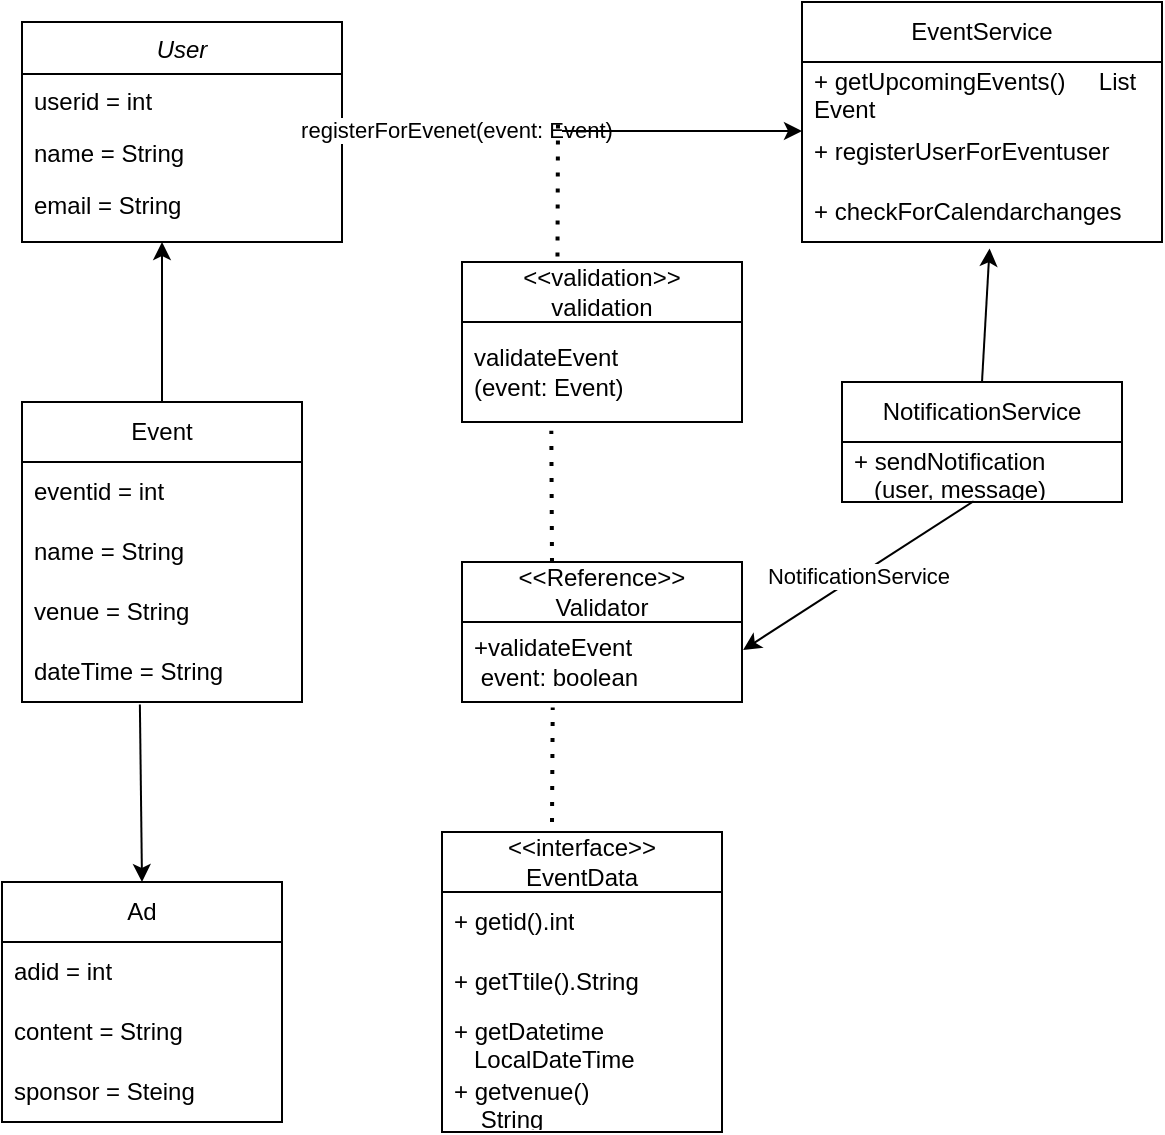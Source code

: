 <mxfile version="26.2.13">
  <diagram id="C5RBs43oDa-KdzZeNtuy" name="Page-1">
    <mxGraphModel dx="275" dy="527" grid="1" gridSize="10" guides="1" tooltips="1" connect="1" arrows="1" fold="1" page="1" pageScale="1" pageWidth="827" pageHeight="1169" math="0" shadow="0">
      <root>
        <mxCell id="WIyWlLk6GJQsqaUBKTNV-0" />
        <mxCell id="WIyWlLk6GJQsqaUBKTNV-1" parent="WIyWlLk6GJQsqaUBKTNV-0" />
        <mxCell id="zkfFHV4jXpPFQw0GAbJ--0" value="User" style="swimlane;fontStyle=2;align=center;verticalAlign=top;childLayout=stackLayout;horizontal=1;startSize=26;horizontalStack=0;resizeParent=1;resizeLast=0;collapsible=1;marginBottom=0;rounded=0;shadow=0;strokeWidth=1;" parent="WIyWlLk6GJQsqaUBKTNV-1" vertex="1">
          <mxGeometry x="220" y="120" width="160" height="110" as="geometry">
            <mxRectangle x="230" y="140" width="160" height="26" as="alternateBounds" />
          </mxGeometry>
        </mxCell>
        <mxCell id="zkfFHV4jXpPFQw0GAbJ--1" value="userid = int" style="text;align=left;verticalAlign=top;spacingLeft=4;spacingRight=4;overflow=hidden;rotatable=0;points=[[0,0.5],[1,0.5]];portConstraint=eastwest;" parent="zkfFHV4jXpPFQw0GAbJ--0" vertex="1">
          <mxGeometry y="26" width="160" height="26" as="geometry" />
        </mxCell>
        <mxCell id="zkfFHV4jXpPFQw0GAbJ--2" value="name = String" style="text;align=left;verticalAlign=top;spacingLeft=4;spacingRight=4;overflow=hidden;rotatable=0;points=[[0,0.5],[1,0.5]];portConstraint=eastwest;rounded=0;shadow=0;html=0;" parent="zkfFHV4jXpPFQw0GAbJ--0" vertex="1">
          <mxGeometry y="52" width="160" height="26" as="geometry" />
        </mxCell>
        <mxCell id="zkfFHV4jXpPFQw0GAbJ--3" value="email = String" style="text;align=left;verticalAlign=top;spacingLeft=4;spacingRight=4;overflow=hidden;rotatable=0;points=[[0,0.5],[1,0.5]];portConstraint=eastwest;rounded=0;shadow=0;html=0;" parent="zkfFHV4jXpPFQw0GAbJ--0" vertex="1">
          <mxGeometry y="78" width="160" height="26" as="geometry" />
        </mxCell>
        <mxCell id="raUpbZpWTXFswIhO4yfi-0" value="" style="endArrow=classic;html=1;rounded=0;" edge="1" parent="WIyWlLk6GJQsqaUBKTNV-1">
          <mxGeometry width="50" height="50" relative="1" as="geometry">
            <mxPoint x="290" y="310" as="sourcePoint" />
            <mxPoint x="290" y="230" as="targetPoint" />
          </mxGeometry>
        </mxCell>
        <mxCell id="raUpbZpWTXFswIhO4yfi-1" value="Event" style="swimlane;fontStyle=0;childLayout=stackLayout;horizontal=1;startSize=30;horizontalStack=0;resizeParent=1;resizeParentMax=0;resizeLast=0;collapsible=1;marginBottom=0;whiteSpace=wrap;html=1;" vertex="1" parent="WIyWlLk6GJQsqaUBKTNV-1">
          <mxGeometry x="220" y="310" width="140" height="150" as="geometry" />
        </mxCell>
        <mxCell id="raUpbZpWTXFswIhO4yfi-2" value="eventid = int" style="text;strokeColor=none;fillColor=none;align=left;verticalAlign=middle;spacingLeft=4;spacingRight=4;overflow=hidden;points=[[0,0.5],[1,0.5]];portConstraint=eastwest;rotatable=0;whiteSpace=wrap;html=1;" vertex="1" parent="raUpbZpWTXFswIhO4yfi-1">
          <mxGeometry y="30" width="140" height="30" as="geometry" />
        </mxCell>
        <mxCell id="raUpbZpWTXFswIhO4yfi-3" value="name = String" style="text;strokeColor=none;fillColor=none;align=left;verticalAlign=middle;spacingLeft=4;spacingRight=4;overflow=hidden;points=[[0,0.5],[1,0.5]];portConstraint=eastwest;rotatable=0;whiteSpace=wrap;html=1;" vertex="1" parent="raUpbZpWTXFswIhO4yfi-1">
          <mxGeometry y="60" width="140" height="30" as="geometry" />
        </mxCell>
        <mxCell id="raUpbZpWTXFswIhO4yfi-4" value="venue = String" style="text;strokeColor=none;fillColor=none;align=left;verticalAlign=middle;spacingLeft=4;spacingRight=4;overflow=hidden;points=[[0,0.5],[1,0.5]];portConstraint=eastwest;rotatable=0;whiteSpace=wrap;html=1;" vertex="1" parent="raUpbZpWTXFswIhO4yfi-1">
          <mxGeometry y="90" width="140" height="30" as="geometry" />
        </mxCell>
        <mxCell id="raUpbZpWTXFswIhO4yfi-5" value="dateTime = String" style="text;strokeColor=none;fillColor=none;align=left;verticalAlign=middle;spacingLeft=4;spacingRight=4;overflow=hidden;points=[[0,0.5],[1,0.5]];portConstraint=eastwest;rotatable=0;whiteSpace=wrap;html=1;" vertex="1" parent="raUpbZpWTXFswIhO4yfi-1">
          <mxGeometry y="120" width="140" height="30" as="geometry" />
        </mxCell>
        <mxCell id="raUpbZpWTXFswIhO4yfi-6" value="" style="endArrow=classic;html=1;rounded=0;exitX=0.421;exitY=1.04;exitDx=0;exitDy=0;exitPerimeter=0;entryX=0.5;entryY=0;entryDx=0;entryDy=0;" edge="1" parent="WIyWlLk6GJQsqaUBKTNV-1" source="raUpbZpWTXFswIhO4yfi-5" target="raUpbZpWTXFswIhO4yfi-7">
          <mxGeometry width="50" height="50" relative="1" as="geometry">
            <mxPoint x="280" y="470" as="sourcePoint" />
            <mxPoint x="280" y="530" as="targetPoint" />
          </mxGeometry>
        </mxCell>
        <mxCell id="raUpbZpWTXFswIhO4yfi-7" value="Ad" style="swimlane;fontStyle=0;childLayout=stackLayout;horizontal=1;startSize=30;horizontalStack=0;resizeParent=1;resizeParentMax=0;resizeLast=0;collapsible=1;marginBottom=0;whiteSpace=wrap;html=1;" vertex="1" parent="WIyWlLk6GJQsqaUBKTNV-1">
          <mxGeometry x="210" y="550" width="140" height="120" as="geometry" />
        </mxCell>
        <mxCell id="raUpbZpWTXFswIhO4yfi-8" value="adid = int" style="text;strokeColor=none;fillColor=none;align=left;verticalAlign=middle;spacingLeft=4;spacingRight=4;overflow=hidden;points=[[0,0.5],[1,0.5]];portConstraint=eastwest;rotatable=0;whiteSpace=wrap;html=1;" vertex="1" parent="raUpbZpWTXFswIhO4yfi-7">
          <mxGeometry y="30" width="140" height="30" as="geometry" />
        </mxCell>
        <mxCell id="raUpbZpWTXFswIhO4yfi-10" value="content = String" style="text;strokeColor=none;fillColor=none;align=left;verticalAlign=middle;spacingLeft=4;spacingRight=4;overflow=hidden;points=[[0,0.5],[1,0.5]];portConstraint=eastwest;rotatable=0;whiteSpace=wrap;html=1;" vertex="1" parent="raUpbZpWTXFswIhO4yfi-7">
          <mxGeometry y="60" width="140" height="30" as="geometry" />
        </mxCell>
        <mxCell id="raUpbZpWTXFswIhO4yfi-13" value="sponsor = Steing" style="text;strokeColor=none;fillColor=none;align=left;verticalAlign=middle;spacingLeft=4;spacingRight=4;overflow=hidden;points=[[0,0.5],[1,0.5]];portConstraint=eastwest;rotatable=0;whiteSpace=wrap;html=1;" vertex="1" parent="raUpbZpWTXFswIhO4yfi-7">
          <mxGeometry y="90" width="140" height="30" as="geometry" />
        </mxCell>
        <mxCell id="raUpbZpWTXFswIhO4yfi-14" value="&amp;lt;&amp;lt;validation&amp;gt;&amp;gt;&lt;br&gt;validation" style="swimlane;fontStyle=0;childLayout=stackLayout;horizontal=1;startSize=30;horizontalStack=0;resizeParent=1;resizeParentMax=0;resizeLast=0;collapsible=1;marginBottom=0;whiteSpace=wrap;html=1;" vertex="1" parent="WIyWlLk6GJQsqaUBKTNV-1">
          <mxGeometry x="440" y="240" width="140" height="80" as="geometry" />
        </mxCell>
        <mxCell id="raUpbZpWTXFswIhO4yfi-15" value="validateEvent&lt;div&gt;(event: Event)&lt;/div&gt;" style="text;strokeColor=none;fillColor=none;align=left;verticalAlign=middle;spacingLeft=4;spacingRight=4;overflow=hidden;points=[[0,0.5],[1,0.5]];portConstraint=eastwest;rotatable=0;whiteSpace=wrap;html=1;" vertex="1" parent="raUpbZpWTXFswIhO4yfi-14">
          <mxGeometry y="30" width="140" height="50" as="geometry" />
        </mxCell>
        <mxCell id="raUpbZpWTXFswIhO4yfi-19" value="registerForEvenet(event: Event)" style="endArrow=none;dashed=1;html=1;dashPattern=1 3;strokeWidth=2;rounded=0;exitX=1.019;exitY=0.077;exitDx=0;exitDy=0;exitPerimeter=0;" edge="1" parent="WIyWlLk6GJQsqaUBKTNV-1" source="zkfFHV4jXpPFQw0GAbJ--2">
          <mxGeometry width="50" height="50" relative="1" as="geometry">
            <mxPoint x="400" y="174.5" as="sourcePoint" />
            <mxPoint x="490" y="174" as="targetPoint" />
          </mxGeometry>
        </mxCell>
        <mxCell id="raUpbZpWTXFswIhO4yfi-20" value="" style="endArrow=none;dashed=1;html=1;dashPattern=1 3;strokeWidth=2;rounded=0;exitX=0.341;exitY=-0.035;exitDx=0;exitDy=0;exitPerimeter=0;" edge="1" parent="WIyWlLk6GJQsqaUBKTNV-1" source="raUpbZpWTXFswIhO4yfi-14">
          <mxGeometry width="50" height="50" relative="1" as="geometry">
            <mxPoint x="490" y="220" as="sourcePoint" />
            <mxPoint x="488" y="170" as="targetPoint" />
          </mxGeometry>
        </mxCell>
        <mxCell id="raUpbZpWTXFswIhO4yfi-21" value="" style="endArrow=none;dashed=1;html=1;dashPattern=1 3;strokeWidth=2;rounded=0;entryX=0.319;entryY=1.088;entryDx=0;entryDy=0;entryPerimeter=0;" edge="1" parent="WIyWlLk6GJQsqaUBKTNV-1" target="raUpbZpWTXFswIhO4yfi-15">
          <mxGeometry width="50" height="50" relative="1" as="geometry">
            <mxPoint x="485" y="390" as="sourcePoint" />
            <mxPoint x="520" y="340" as="targetPoint" />
          </mxGeometry>
        </mxCell>
        <mxCell id="raUpbZpWTXFswIhO4yfi-23" value="&amp;lt;&amp;lt;Reference&amp;gt;&amp;gt;&lt;br&gt;Validator" style="swimlane;fontStyle=0;childLayout=stackLayout;horizontal=1;startSize=30;horizontalStack=0;resizeParent=1;resizeParentMax=0;resizeLast=0;collapsible=1;marginBottom=0;whiteSpace=wrap;html=1;" vertex="1" parent="WIyWlLk6GJQsqaUBKTNV-1">
          <mxGeometry x="440" y="390" width="140" height="70" as="geometry" />
        </mxCell>
        <mxCell id="raUpbZpWTXFswIhO4yfi-26" value="+validateEvent&lt;br&gt;&amp;nbsp;event: boolean" style="text;strokeColor=none;fillColor=none;align=left;verticalAlign=middle;spacingLeft=4;spacingRight=4;overflow=hidden;points=[[0,0.5],[1,0.5]];portConstraint=eastwest;rotatable=0;whiteSpace=wrap;html=1;" vertex="1" parent="raUpbZpWTXFswIhO4yfi-23">
          <mxGeometry y="30" width="140" height="40" as="geometry" />
        </mxCell>
        <mxCell id="raUpbZpWTXFswIhO4yfi-27" value="&amp;lt;&amp;lt;interface&amp;gt;&amp;gt;&lt;br&gt;EventData" style="swimlane;fontStyle=0;childLayout=stackLayout;horizontal=1;startSize=30;horizontalStack=0;resizeParent=1;resizeParentMax=0;resizeLast=0;collapsible=1;marginBottom=0;whiteSpace=wrap;html=1;" vertex="1" parent="WIyWlLk6GJQsqaUBKTNV-1">
          <mxGeometry x="430" y="525" width="140" height="150" as="geometry" />
        </mxCell>
        <mxCell id="raUpbZpWTXFswIhO4yfi-28" value="+ getid().int" style="text;strokeColor=none;fillColor=none;align=left;verticalAlign=middle;spacingLeft=4;spacingRight=4;overflow=hidden;points=[[0,0.5],[1,0.5]];portConstraint=eastwest;rotatable=0;whiteSpace=wrap;html=1;" vertex="1" parent="raUpbZpWTXFswIhO4yfi-27">
          <mxGeometry y="30" width="140" height="30" as="geometry" />
        </mxCell>
        <mxCell id="raUpbZpWTXFswIhO4yfi-29" value="+ getTtile().String" style="text;strokeColor=none;fillColor=none;align=left;verticalAlign=middle;spacingLeft=4;spacingRight=4;overflow=hidden;points=[[0,0.5],[1,0.5]];portConstraint=eastwest;rotatable=0;whiteSpace=wrap;html=1;" vertex="1" parent="raUpbZpWTXFswIhO4yfi-27">
          <mxGeometry y="60" width="140" height="30" as="geometry" />
        </mxCell>
        <mxCell id="raUpbZpWTXFswIhO4yfi-30" value="+ getDatetime&lt;br&gt;&amp;nbsp; &amp;nbsp;LocalDateTime" style="text;strokeColor=none;fillColor=none;align=left;verticalAlign=middle;spacingLeft=4;spacingRight=4;overflow=hidden;points=[[0,0.5],[1,0.5]];portConstraint=eastwest;rotatable=0;whiteSpace=wrap;html=1;" vertex="1" parent="raUpbZpWTXFswIhO4yfi-27">
          <mxGeometry y="90" width="140" height="30" as="geometry" />
        </mxCell>
        <mxCell id="raUpbZpWTXFswIhO4yfi-32" value="+ getvenue()&lt;br&gt;&amp;nbsp; &amp;nbsp; String" style="text;strokeColor=none;fillColor=none;align=left;verticalAlign=middle;spacingLeft=4;spacingRight=4;overflow=hidden;points=[[0,0.5],[1,0.5]];portConstraint=eastwest;rotatable=0;whiteSpace=wrap;html=1;" vertex="1" parent="raUpbZpWTXFswIhO4yfi-27">
          <mxGeometry y="120" width="140" height="30" as="geometry" />
        </mxCell>
        <mxCell id="raUpbZpWTXFswIhO4yfi-31" value="" style="endArrow=none;dashed=1;html=1;dashPattern=1 3;strokeWidth=2;rounded=0;entryX=0.324;entryY=1.07;entryDx=0;entryDy=0;entryPerimeter=0;" edge="1" parent="WIyWlLk6GJQsqaUBKTNV-1" target="raUpbZpWTXFswIhO4yfi-26">
          <mxGeometry width="50" height="50" relative="1" as="geometry">
            <mxPoint x="485" y="520" as="sourcePoint" />
            <mxPoint x="490" y="484" as="targetPoint" />
          </mxGeometry>
        </mxCell>
        <mxCell id="raUpbZpWTXFswIhO4yfi-33" value="" style="endArrow=classic;html=1;rounded=0;" edge="1" parent="WIyWlLk6GJQsqaUBKTNV-1">
          <mxGeometry width="50" height="50" relative="1" as="geometry">
            <mxPoint x="490" y="174.5" as="sourcePoint" />
            <mxPoint x="610" y="174.5" as="targetPoint" />
          </mxGeometry>
        </mxCell>
        <mxCell id="raUpbZpWTXFswIhO4yfi-34" value="EventService" style="swimlane;fontStyle=0;childLayout=stackLayout;horizontal=1;startSize=30;horizontalStack=0;resizeParent=1;resizeParentMax=0;resizeLast=0;collapsible=1;marginBottom=0;whiteSpace=wrap;html=1;" vertex="1" parent="WIyWlLk6GJQsqaUBKTNV-1">
          <mxGeometry x="610" y="110" width="180" height="120" as="geometry" />
        </mxCell>
        <mxCell id="raUpbZpWTXFswIhO4yfi-35" value="+ getUpcomingEvents()&amp;nbsp; &amp;nbsp; &amp;nbsp;List Event&amp;nbsp;" style="text;strokeColor=none;fillColor=none;align=left;verticalAlign=middle;spacingLeft=4;spacingRight=4;overflow=hidden;points=[[0,0.5],[1,0.5]];portConstraint=eastwest;rotatable=0;whiteSpace=wrap;html=1;" vertex="1" parent="raUpbZpWTXFswIhO4yfi-34">
          <mxGeometry y="30" width="180" height="30" as="geometry" />
        </mxCell>
        <mxCell id="raUpbZpWTXFswIhO4yfi-37" value="+ registerUserForEventuser" style="text;strokeColor=none;fillColor=none;align=left;verticalAlign=middle;spacingLeft=4;spacingRight=4;overflow=hidden;points=[[0,0.5],[1,0.5]];portConstraint=eastwest;rotatable=0;whiteSpace=wrap;html=1;" vertex="1" parent="raUpbZpWTXFswIhO4yfi-34">
          <mxGeometry y="60" width="180" height="30" as="geometry" />
        </mxCell>
        <mxCell id="raUpbZpWTXFswIhO4yfi-38" value="+ checkForCalendarchanges" style="text;strokeColor=none;fillColor=none;align=left;verticalAlign=middle;spacingLeft=4;spacingRight=4;overflow=hidden;points=[[0,0.5],[1,0.5]];portConstraint=eastwest;rotatable=0;whiteSpace=wrap;html=1;" vertex="1" parent="raUpbZpWTXFswIhO4yfi-34">
          <mxGeometry y="90" width="180" height="30" as="geometry" />
        </mxCell>
        <mxCell id="raUpbZpWTXFswIhO4yfi-39" value="" style="endArrow=classic;html=1;rounded=0;entryX=0.521;entryY=1.107;entryDx=0;entryDy=0;entryPerimeter=0;exitX=0.5;exitY=0;exitDx=0;exitDy=0;" edge="1" parent="WIyWlLk6GJQsqaUBKTNV-1" source="raUpbZpWTXFswIhO4yfi-40" target="raUpbZpWTXFswIhO4yfi-38">
          <mxGeometry width="50" height="50" relative="1" as="geometry">
            <mxPoint x="704" y="290" as="sourcePoint" />
            <mxPoint x="760" y="250" as="targetPoint" />
          </mxGeometry>
        </mxCell>
        <mxCell id="raUpbZpWTXFswIhO4yfi-40" value="NotificationService" style="swimlane;fontStyle=0;childLayout=stackLayout;horizontal=1;startSize=30;horizontalStack=0;resizeParent=1;resizeParentMax=0;resizeLast=0;collapsible=1;marginBottom=0;whiteSpace=wrap;html=1;" vertex="1" parent="WIyWlLk6GJQsqaUBKTNV-1">
          <mxGeometry x="630" y="300" width="140" height="60" as="geometry" />
        </mxCell>
        <mxCell id="raUpbZpWTXFswIhO4yfi-41" value="+ sendNotification&amp;nbsp;&lt;br&gt;&amp;nbsp; &amp;nbsp;(user, message)" style="text;strokeColor=none;fillColor=none;align=left;verticalAlign=middle;spacingLeft=4;spacingRight=4;overflow=hidden;points=[[0,0.5],[1,0.5]];portConstraint=eastwest;rotatable=0;whiteSpace=wrap;html=1;" vertex="1" parent="raUpbZpWTXFswIhO4yfi-40">
          <mxGeometry y="30" width="140" height="30" as="geometry" />
        </mxCell>
        <mxCell id="raUpbZpWTXFswIhO4yfi-44" value="NotificationService" style="endArrow=classic;html=1;rounded=0;entryX=1.004;entryY=0.35;entryDx=0;entryDy=0;entryPerimeter=0;exitX=0.47;exitY=0.987;exitDx=0;exitDy=0;exitPerimeter=0;" edge="1" parent="WIyWlLk6GJQsqaUBKTNV-1" source="raUpbZpWTXFswIhO4yfi-41" target="raUpbZpWTXFswIhO4yfi-26">
          <mxGeometry width="50" height="50" relative="1" as="geometry">
            <mxPoint x="690" y="434" as="sourcePoint" />
            <mxPoint x="780" y="440" as="targetPoint" />
          </mxGeometry>
        </mxCell>
      </root>
    </mxGraphModel>
  </diagram>
</mxfile>
